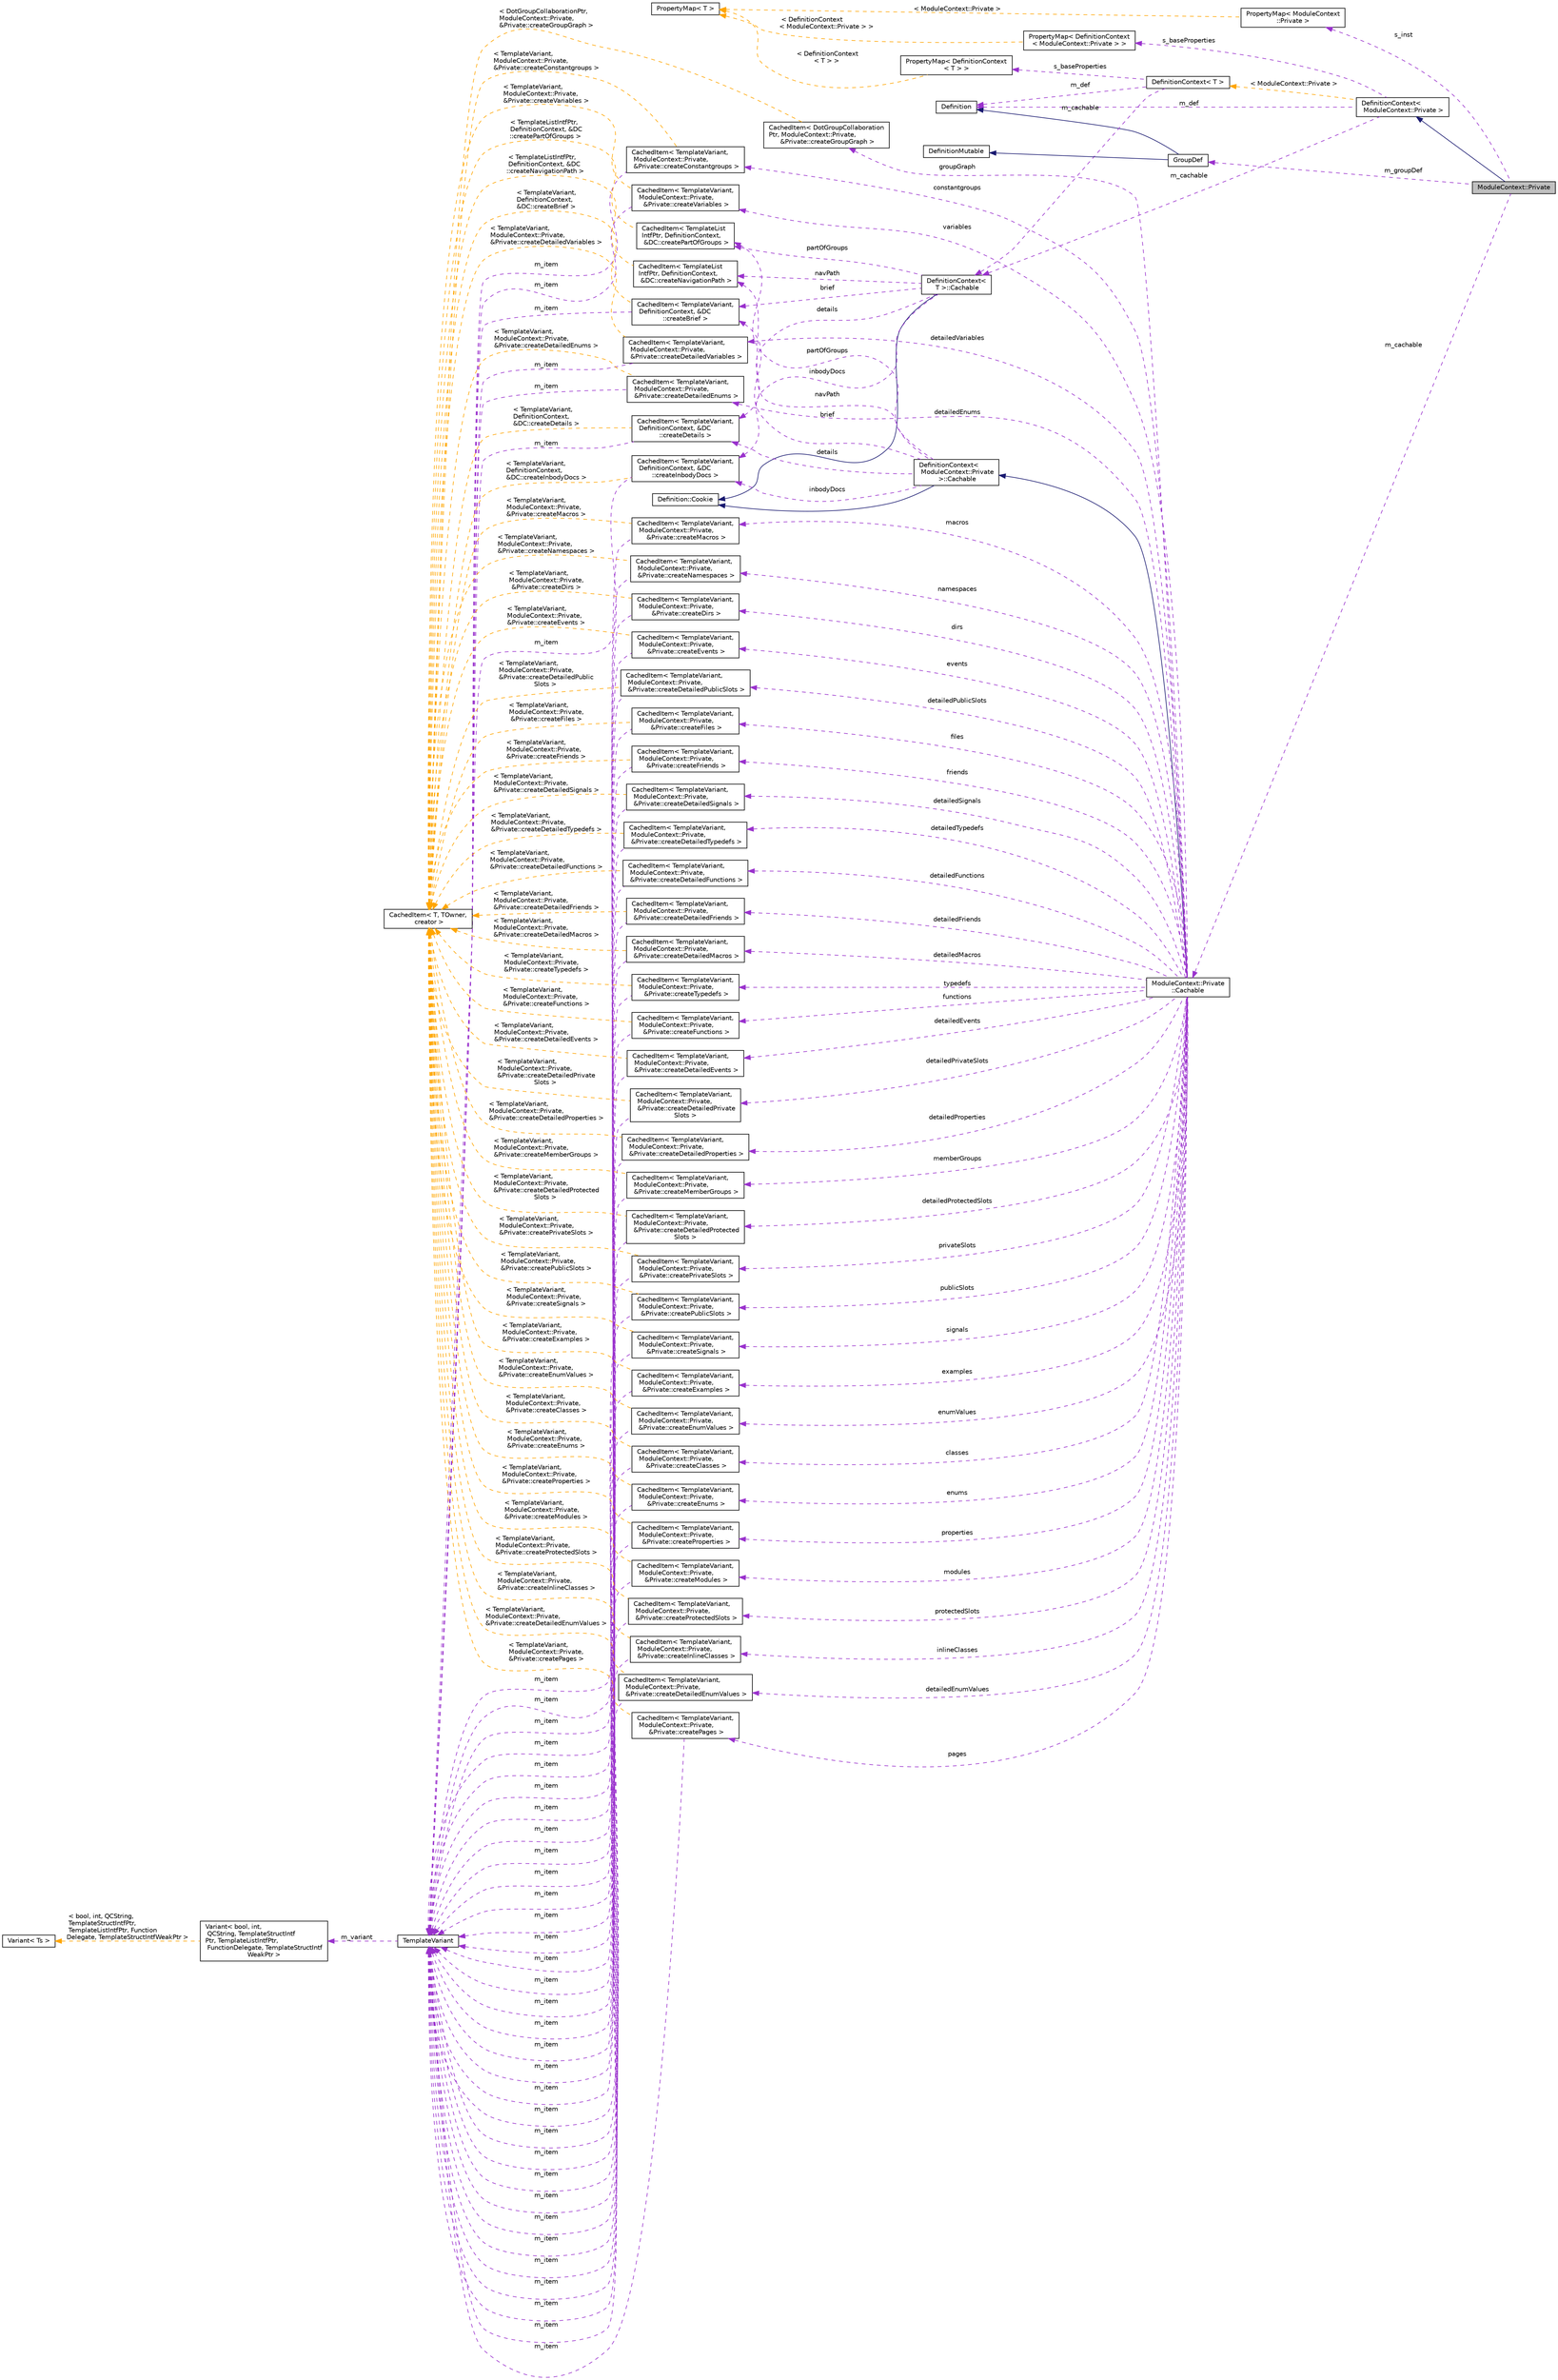 digraph "ModuleContext::Private"
{
 // INTERACTIVE_SVG=YES
 // LATEX_PDF_SIZE
  edge [fontname="Helvetica",fontsize="10",labelfontname="Helvetica",labelfontsize="10"];
  node [fontname="Helvetica",fontsize="10",shape=record];
  rankdir="LR";
  Node1 [label="ModuleContext::Private",height=0.2,width=0.4,color="black", fillcolor="grey75", style="filled", fontcolor="black",tooltip=" "];
  Node2 -> Node1 [dir="back",color="midnightblue",fontsize="10",style="solid",fontname="Helvetica"];
  Node2 [label="DefinitionContext\<\l ModuleContext::Private \>",height=0.2,width=0.4,color="black", fillcolor="white", style="filled",URL="$d6/d49/class_definition_context.html",tooltip=" "];
  Node3 -> Node2 [dir="back",color="darkorchid3",fontsize="10",style="dashed",label=" s_baseProperties" ,fontname="Helvetica"];
  Node3 [label="PropertyMap\< DefinitionContext\l\< ModuleContext::Private \> \>",height=0.2,width=0.4,color="black", fillcolor="white", style="filled",URL="$d5/dbf/class_property_map.html",tooltip=" "];
  Node4 -> Node3 [dir="back",color="orange",fontsize="10",style="dashed",label=" \< DefinitionContext\l\< ModuleContext::Private \> \>" ,fontname="Helvetica"];
  Node4 [label="PropertyMap\< T \>",height=0.2,width=0.4,color="black", fillcolor="white", style="filled",URL="$d5/dbf/class_property_map.html",tooltip="Class representing a mapping of properties and the corresponding getter function."];
  Node5 -> Node2 [dir="back",color="darkorchid3",fontsize="10",style="dashed",label=" m_def" ,fontname="Helvetica"];
  Node5 [label="Definition",height=0.2,width=0.4,color="black", fillcolor="white", style="filled",URL="$d5/dcc/class_definition.html",tooltip="The common base class of all entity definitions found in the sources."];
  Node6 -> Node2 [dir="back",color="darkorchid3",fontsize="10",style="dashed",label=" m_cachable" ,fontname="Helvetica"];
  Node6 [label="DefinitionContext\<\l T \>::Cachable",height=0.2,width=0.4,color="black", fillcolor="white", style="filled",URL="$d9/d7b/struct_definition_context_1_1_cachable.html",tooltip=" "];
  Node7 -> Node6 [dir="back",color="midnightblue",fontsize="10",style="solid",fontname="Helvetica"];
  Node7 [label="Definition::Cookie",height=0.2,width=0.4,color="black", fillcolor="white", style="filled",URL="$d1/d2f/struct_definition_1_1_cookie.html",tooltip=" "];
  Node8 -> Node6 [dir="back",color="darkorchid3",fontsize="10",style="dashed",label=" details" ,fontname="Helvetica"];
  Node8 [label="CachedItem\< TemplateVariant,\l DefinitionContext, &DC\l::createDetails \>",height=0.2,width=0.4,color="black", fillcolor="white", style="filled",URL="$d7/dc1/class_cached_item.html",tooltip=" "];
  Node9 -> Node8 [dir="back",color="darkorchid3",fontsize="10",style="dashed",label=" m_item" ,fontname="Helvetica"];
  Node9 [label="TemplateVariant",height=0.2,width=0.4,color="black", fillcolor="white", style="filled",URL="$d1/dba/class_template_variant.html",tooltip="Variant type which can hold one value of a fixed set of types."];
  Node10 -> Node9 [dir="back",color="darkorchid3",fontsize="10",style="dashed",label=" m_variant" ,fontname="Helvetica"];
  Node10 [label="Variant\< bool, int,\l QCString, TemplateStructIntf\lPtr, TemplateListIntfPtr,\l FunctionDelegate, TemplateStructIntf\lWeakPtr \>",height=0.2,width=0.4,color="black", fillcolor="white", style="filled",URL="$de/d1e/struct_variant.html",tooltip=" "];
  Node11 -> Node10 [dir="back",color="orange",fontsize="10",style="dashed",label=" \< bool, int, QCString,\l TemplateStructIntfPtr,\l TemplateListIntfPtr, Function\lDelegate, TemplateStructIntfWeakPtr \>" ,fontname="Helvetica"];
  Node11 [label="Variant\< Ts \>",height=0.2,width=0.4,color="black", fillcolor="white", style="filled",URL="$de/d1e/struct_variant.html",tooltip="Implementation of a variant container (similar to C++17's std::variant)."];
  Node12 -> Node8 [dir="back",color="orange",fontsize="10",style="dashed",label=" \< TemplateVariant,\l DefinitionContext,\l &DC::createDetails \>" ,fontname="Helvetica"];
  Node12 [label="CachedItem\< T, TOwner,\l creator \>",height=0.2,width=0.4,color="black", fillcolor="white", style="filled",URL="$d7/dc1/class_cached_item.html",tooltip="Wrapper for data that needs to be cached."];
  Node13 -> Node6 [dir="back",color="darkorchid3",fontsize="10",style="dashed",label=" brief" ,fontname="Helvetica"];
  Node13 [label="CachedItem\< TemplateVariant,\l DefinitionContext, &DC\l::createBrief \>",height=0.2,width=0.4,color="black", fillcolor="white", style="filled",URL="$d7/dc1/class_cached_item.html",tooltip=" "];
  Node9 -> Node13 [dir="back",color="darkorchid3",fontsize="10",style="dashed",label=" m_item" ,fontname="Helvetica"];
  Node12 -> Node13 [dir="back",color="orange",fontsize="10",style="dashed",label=" \< TemplateVariant,\l DefinitionContext,\l &DC::createBrief \>" ,fontname="Helvetica"];
  Node14 -> Node6 [dir="back",color="darkorchid3",fontsize="10",style="dashed",label=" navPath" ,fontname="Helvetica"];
  Node14 [label="CachedItem\< TemplateList\lIntfPtr, DefinitionContext,\l &DC::createNavigationPath \>",height=0.2,width=0.4,color="black", fillcolor="white", style="filled",URL="$d7/dc1/class_cached_item.html",tooltip=" "];
  Node12 -> Node14 [dir="back",color="orange",fontsize="10",style="dashed",label=" \< TemplateListIntfPtr,\l DefinitionContext, &DC\l::createNavigationPath \>" ,fontname="Helvetica"];
  Node15 -> Node6 [dir="back",color="darkorchid3",fontsize="10",style="dashed",label=" partOfGroups" ,fontname="Helvetica"];
  Node15 [label="CachedItem\< TemplateList\lIntfPtr, DefinitionContext,\l &DC::createPartOfGroups \>",height=0.2,width=0.4,color="black", fillcolor="white", style="filled",URL="$d7/dc1/class_cached_item.html",tooltip=" "];
  Node12 -> Node15 [dir="back",color="orange",fontsize="10",style="dashed",label=" \< TemplateListIntfPtr,\l DefinitionContext, &DC\l::createPartOfGroups \>" ,fontname="Helvetica"];
  Node16 -> Node6 [dir="back",color="darkorchid3",fontsize="10",style="dashed",label=" inbodyDocs" ,fontname="Helvetica"];
  Node16 [label="CachedItem\< TemplateVariant,\l DefinitionContext, &DC\l::createInbodyDocs \>",height=0.2,width=0.4,color="black", fillcolor="white", style="filled",URL="$d7/dc1/class_cached_item.html",tooltip=" "];
  Node9 -> Node16 [dir="back",color="darkorchid3",fontsize="10",style="dashed",label=" m_item" ,fontname="Helvetica"];
  Node12 -> Node16 [dir="back",color="orange",fontsize="10",style="dashed",label=" \< TemplateVariant,\l DefinitionContext,\l &DC::createInbodyDocs \>" ,fontname="Helvetica"];
  Node17 -> Node2 [dir="back",color="orange",fontsize="10",style="dashed",label=" \< ModuleContext::Private \>" ,fontname="Helvetica"];
  Node17 [label="DefinitionContext\< T \>",height=0.2,width=0.4,color="black", fillcolor="white", style="filled",URL="$d6/d49/class_definition_context.html",tooltip=" "];
  Node5 -> Node17 [dir="back",color="darkorchid3",fontsize="10",style="dashed",label=" m_def" ,fontname="Helvetica"];
  Node18 -> Node17 [dir="back",color="darkorchid3",fontsize="10",style="dashed",label=" s_baseProperties" ,fontname="Helvetica"];
  Node18 [label="PropertyMap\< DefinitionContext\l\< T \> \>",height=0.2,width=0.4,color="black", fillcolor="white", style="filled",URL="$d5/dbf/class_property_map.html",tooltip=" "];
  Node4 -> Node18 [dir="back",color="orange",fontsize="10",style="dashed",label=" \< DefinitionContext\l\< T \> \>" ,fontname="Helvetica"];
  Node6 -> Node17 [dir="back",color="darkorchid3",fontsize="10",style="dashed",label=" m_cachable" ,fontname="Helvetica"];
  Node19 -> Node1 [dir="back",color="darkorchid3",fontsize="10",style="dashed",label=" m_cachable" ,fontname="Helvetica"];
  Node19 [label="ModuleContext::Private\l::Cachable",height=0.2,width=0.4,color="black", fillcolor="white", style="filled",URL="$d4/deb/struct_module_context_1_1_private_1_1_cachable.html",tooltip=" "];
  Node20 -> Node19 [dir="back",color="midnightblue",fontsize="10",style="solid",fontname="Helvetica"];
  Node20 [label="DefinitionContext\<\l ModuleContext::Private\l \>::Cachable",height=0.2,width=0.4,color="black", fillcolor="white", style="filled",URL="$d9/d7b/struct_definition_context_1_1_cachable.html",tooltip=" "];
  Node7 -> Node20 [dir="back",color="midnightblue",fontsize="10",style="solid",fontname="Helvetica"];
  Node8 -> Node20 [dir="back",color="darkorchid3",fontsize="10",style="dashed",label=" details" ,fontname="Helvetica"];
  Node13 -> Node20 [dir="back",color="darkorchid3",fontsize="10",style="dashed",label=" brief" ,fontname="Helvetica"];
  Node14 -> Node20 [dir="back",color="darkorchid3",fontsize="10",style="dashed",label=" navPath" ,fontname="Helvetica"];
  Node15 -> Node20 [dir="back",color="darkorchid3",fontsize="10",style="dashed",label=" partOfGroups" ,fontname="Helvetica"];
  Node16 -> Node20 [dir="back",color="darkorchid3",fontsize="10",style="dashed",label=" inbodyDocs" ,fontname="Helvetica"];
  Node21 -> Node19 [dir="back",color="darkorchid3",fontsize="10",style="dashed",label=" detailedPublicSlots" ,fontname="Helvetica"];
  Node21 [label="CachedItem\< TemplateVariant,\l ModuleContext::Private,\l &Private::createDetailedPublicSlots \>",height=0.2,width=0.4,color="black", fillcolor="white", style="filled",URL="$d7/dc1/class_cached_item.html",tooltip=" "];
  Node9 -> Node21 [dir="back",color="darkorchid3",fontsize="10",style="dashed",label=" m_item" ,fontname="Helvetica"];
  Node12 -> Node21 [dir="back",color="orange",fontsize="10",style="dashed",label=" \< TemplateVariant,\l ModuleContext::Private,\l &Private::createDetailedPublic\lSlots \>" ,fontname="Helvetica"];
  Node22 -> Node19 [dir="back",color="darkorchid3",fontsize="10",style="dashed",label=" files" ,fontname="Helvetica"];
  Node22 [label="CachedItem\< TemplateVariant,\l ModuleContext::Private,\l &Private::createFiles \>",height=0.2,width=0.4,color="black", fillcolor="white", style="filled",URL="$d7/dc1/class_cached_item.html",tooltip=" "];
  Node9 -> Node22 [dir="back",color="darkorchid3",fontsize="10",style="dashed",label=" m_item" ,fontname="Helvetica"];
  Node12 -> Node22 [dir="back",color="orange",fontsize="10",style="dashed",label=" \< TemplateVariant,\l ModuleContext::Private,\l &Private::createFiles \>" ,fontname="Helvetica"];
  Node23 -> Node19 [dir="back",color="darkorchid3",fontsize="10",style="dashed",label=" detailedSignals" ,fontname="Helvetica"];
  Node23 [label="CachedItem\< TemplateVariant,\l ModuleContext::Private,\l &Private::createDetailedSignals \>",height=0.2,width=0.4,color="black", fillcolor="white", style="filled",URL="$d7/dc1/class_cached_item.html",tooltip=" "];
  Node9 -> Node23 [dir="back",color="darkorchid3",fontsize="10",style="dashed",label=" m_item" ,fontname="Helvetica"];
  Node12 -> Node23 [dir="back",color="orange",fontsize="10",style="dashed",label=" \< TemplateVariant,\l ModuleContext::Private,\l &Private::createDetailedSignals \>" ,fontname="Helvetica"];
  Node24 -> Node19 [dir="back",color="darkorchid3",fontsize="10",style="dashed",label=" detailedTypedefs" ,fontname="Helvetica"];
  Node24 [label="CachedItem\< TemplateVariant,\l ModuleContext::Private,\l &Private::createDetailedTypedefs \>",height=0.2,width=0.4,color="black", fillcolor="white", style="filled",URL="$d7/dc1/class_cached_item.html",tooltip=" "];
  Node9 -> Node24 [dir="back",color="darkorchid3",fontsize="10",style="dashed",label=" m_item" ,fontname="Helvetica"];
  Node12 -> Node24 [dir="back",color="orange",fontsize="10",style="dashed",label=" \< TemplateVariant,\l ModuleContext::Private,\l &Private::createDetailedTypedefs \>" ,fontname="Helvetica"];
  Node25 -> Node19 [dir="back",color="darkorchid3",fontsize="10",style="dashed",label=" detailedMacros" ,fontname="Helvetica"];
  Node25 [label="CachedItem\< TemplateVariant,\l ModuleContext::Private,\l &Private::createDetailedMacros \>",height=0.2,width=0.4,color="black", fillcolor="white", style="filled",URL="$d7/dc1/class_cached_item.html",tooltip=" "];
  Node9 -> Node25 [dir="back",color="darkorchid3",fontsize="10",style="dashed",label=" m_item" ,fontname="Helvetica"];
  Node12 -> Node25 [dir="back",color="orange",fontsize="10",style="dashed",label=" \< TemplateVariant,\l ModuleContext::Private,\l &Private::createDetailedMacros \>" ,fontname="Helvetica"];
  Node26 -> Node19 [dir="back",color="darkorchid3",fontsize="10",style="dashed",label=" typedefs" ,fontname="Helvetica"];
  Node26 [label="CachedItem\< TemplateVariant,\l ModuleContext::Private,\l &Private::createTypedefs \>",height=0.2,width=0.4,color="black", fillcolor="white", style="filled",URL="$d7/dc1/class_cached_item.html",tooltip=" "];
  Node9 -> Node26 [dir="back",color="darkorchid3",fontsize="10",style="dashed",label=" m_item" ,fontname="Helvetica"];
  Node12 -> Node26 [dir="back",color="orange",fontsize="10",style="dashed",label=" \< TemplateVariant,\l ModuleContext::Private,\l &Private::createTypedefs \>" ,fontname="Helvetica"];
  Node27 -> Node19 [dir="back",color="darkorchid3",fontsize="10",style="dashed",label=" detailedEvents" ,fontname="Helvetica"];
  Node27 [label="CachedItem\< TemplateVariant,\l ModuleContext::Private,\l &Private::createDetailedEvents \>",height=0.2,width=0.4,color="black", fillcolor="white", style="filled",URL="$d7/dc1/class_cached_item.html",tooltip=" "];
  Node9 -> Node27 [dir="back",color="darkorchid3",fontsize="10",style="dashed",label=" m_item" ,fontname="Helvetica"];
  Node12 -> Node27 [dir="back",color="orange",fontsize="10",style="dashed",label=" \< TemplateVariant,\l ModuleContext::Private,\l &Private::createDetailedEvents \>" ,fontname="Helvetica"];
  Node28 -> Node19 [dir="back",color="darkorchid3",fontsize="10",style="dashed",label=" detailedPrivateSlots" ,fontname="Helvetica"];
  Node28 [label="CachedItem\< TemplateVariant,\l ModuleContext::Private,\l &Private::createDetailedPrivate\lSlots \>",height=0.2,width=0.4,color="black", fillcolor="white", style="filled",URL="$d7/dc1/class_cached_item.html",tooltip=" "];
  Node9 -> Node28 [dir="back",color="darkorchid3",fontsize="10",style="dashed",label=" m_item" ,fontname="Helvetica"];
  Node12 -> Node28 [dir="back",color="orange",fontsize="10",style="dashed",label=" \< TemplateVariant,\l ModuleContext::Private,\l &Private::createDetailedPrivate\lSlots \>" ,fontname="Helvetica"];
  Node29 -> Node19 [dir="back",color="darkorchid3",fontsize="10",style="dashed",label=" memberGroups" ,fontname="Helvetica"];
  Node29 [label="CachedItem\< TemplateVariant,\l ModuleContext::Private,\l &Private::createMemberGroups \>",height=0.2,width=0.4,color="black", fillcolor="white", style="filled",URL="$d7/dc1/class_cached_item.html",tooltip=" "];
  Node9 -> Node29 [dir="back",color="darkorchid3",fontsize="10",style="dashed",label=" m_item" ,fontname="Helvetica"];
  Node12 -> Node29 [dir="back",color="orange",fontsize="10",style="dashed",label=" \< TemplateVariant,\l ModuleContext::Private,\l &Private::createMemberGroups \>" ,fontname="Helvetica"];
  Node30 -> Node19 [dir="back",color="darkorchid3",fontsize="10",style="dashed",label=" publicSlots" ,fontname="Helvetica"];
  Node30 [label="CachedItem\< TemplateVariant,\l ModuleContext::Private,\l &Private::createPublicSlots \>",height=0.2,width=0.4,color="black", fillcolor="white", style="filled",URL="$d7/dc1/class_cached_item.html",tooltip=" "];
  Node9 -> Node30 [dir="back",color="darkorchid3",fontsize="10",style="dashed",label=" m_item" ,fontname="Helvetica"];
  Node12 -> Node30 [dir="back",color="orange",fontsize="10",style="dashed",label=" \< TemplateVariant,\l ModuleContext::Private,\l &Private::createPublicSlots \>" ,fontname="Helvetica"];
  Node31 -> Node19 [dir="back",color="darkorchid3",fontsize="10",style="dashed",label=" signals" ,fontname="Helvetica"];
  Node31 [label="CachedItem\< TemplateVariant,\l ModuleContext::Private,\l &Private::createSignals \>",height=0.2,width=0.4,color="black", fillcolor="white", style="filled",URL="$d7/dc1/class_cached_item.html",tooltip=" "];
  Node9 -> Node31 [dir="back",color="darkorchid3",fontsize="10",style="dashed",label=" m_item" ,fontname="Helvetica"];
  Node12 -> Node31 [dir="back",color="orange",fontsize="10",style="dashed",label=" \< TemplateVariant,\l ModuleContext::Private,\l &Private::createSignals \>" ,fontname="Helvetica"];
  Node32 -> Node19 [dir="back",color="darkorchid3",fontsize="10",style="dashed",label=" enums" ,fontname="Helvetica"];
  Node32 [label="CachedItem\< TemplateVariant,\l ModuleContext::Private,\l &Private::createEnums \>",height=0.2,width=0.4,color="black", fillcolor="white", style="filled",URL="$d7/dc1/class_cached_item.html",tooltip=" "];
  Node9 -> Node32 [dir="back",color="darkorchid3",fontsize="10",style="dashed",label=" m_item" ,fontname="Helvetica"];
  Node12 -> Node32 [dir="back",color="orange",fontsize="10",style="dashed",label=" \< TemplateVariant,\l ModuleContext::Private,\l &Private::createEnums \>" ,fontname="Helvetica"];
  Node33 -> Node19 [dir="back",color="darkorchid3",fontsize="10",style="dashed",label=" properties" ,fontname="Helvetica"];
  Node33 [label="CachedItem\< TemplateVariant,\l ModuleContext::Private,\l &Private::createProperties \>",height=0.2,width=0.4,color="black", fillcolor="white", style="filled",URL="$d7/dc1/class_cached_item.html",tooltip=" "];
  Node9 -> Node33 [dir="back",color="darkorchid3",fontsize="10",style="dashed",label=" m_item" ,fontname="Helvetica"];
  Node12 -> Node33 [dir="back",color="orange",fontsize="10",style="dashed",label=" \< TemplateVariant,\l ModuleContext::Private,\l &Private::createProperties \>" ,fontname="Helvetica"];
  Node34 -> Node19 [dir="back",color="darkorchid3",fontsize="10",style="dashed",label=" protectedSlots" ,fontname="Helvetica"];
  Node34 [label="CachedItem\< TemplateVariant,\l ModuleContext::Private,\l &Private::createProtectedSlots \>",height=0.2,width=0.4,color="black", fillcolor="white", style="filled",URL="$d7/dc1/class_cached_item.html",tooltip=" "];
  Node9 -> Node34 [dir="back",color="darkorchid3",fontsize="10",style="dashed",label=" m_item" ,fontname="Helvetica"];
  Node12 -> Node34 [dir="back",color="orange",fontsize="10",style="dashed",label=" \< TemplateVariant,\l ModuleContext::Private,\l &Private::createProtectedSlots \>" ,fontname="Helvetica"];
  Node35 -> Node19 [dir="back",color="darkorchid3",fontsize="10",style="dashed",label=" pages" ,fontname="Helvetica"];
  Node35 [label="CachedItem\< TemplateVariant,\l ModuleContext::Private,\l &Private::createPages \>",height=0.2,width=0.4,color="black", fillcolor="white", style="filled",URL="$d7/dc1/class_cached_item.html",tooltip=" "];
  Node9 -> Node35 [dir="back",color="darkorchid3",fontsize="10",style="dashed",label=" m_item" ,fontname="Helvetica"];
  Node12 -> Node35 [dir="back",color="orange",fontsize="10",style="dashed",label=" \< TemplateVariant,\l ModuleContext::Private,\l &Private::createPages \>" ,fontname="Helvetica"];
  Node36 -> Node19 [dir="back",color="darkorchid3",fontsize="10",style="dashed",label=" constantgroups" ,fontname="Helvetica"];
  Node36 [label="CachedItem\< TemplateVariant,\l ModuleContext::Private,\l &Private::createConstantgroups \>",height=0.2,width=0.4,color="black", fillcolor="white", style="filled",URL="$d7/dc1/class_cached_item.html",tooltip=" "];
  Node9 -> Node36 [dir="back",color="darkorchid3",fontsize="10",style="dashed",label=" m_item" ,fontname="Helvetica"];
  Node12 -> Node36 [dir="back",color="orange",fontsize="10",style="dashed",label=" \< TemplateVariant,\l ModuleContext::Private,\l &Private::createConstantgroups \>" ,fontname="Helvetica"];
  Node37 -> Node19 [dir="back",color="darkorchid3",fontsize="10",style="dashed",label=" detailedVariables" ,fontname="Helvetica"];
  Node37 [label="CachedItem\< TemplateVariant,\l ModuleContext::Private,\l &Private::createDetailedVariables \>",height=0.2,width=0.4,color="black", fillcolor="white", style="filled",URL="$d7/dc1/class_cached_item.html",tooltip=" "];
  Node9 -> Node37 [dir="back",color="darkorchid3",fontsize="10",style="dashed",label=" m_item" ,fontname="Helvetica"];
  Node12 -> Node37 [dir="back",color="orange",fontsize="10",style="dashed",label=" \< TemplateVariant,\l ModuleContext::Private,\l &Private::createDetailedVariables \>" ,fontname="Helvetica"];
  Node38 -> Node19 [dir="back",color="darkorchid3",fontsize="10",style="dashed",label=" detailedFunctions" ,fontname="Helvetica"];
  Node38 [label="CachedItem\< TemplateVariant,\l ModuleContext::Private,\l &Private::createDetailedFunctions \>",height=0.2,width=0.4,color="black", fillcolor="white", style="filled",URL="$d7/dc1/class_cached_item.html",tooltip=" "];
  Node9 -> Node38 [dir="back",color="darkorchid3",fontsize="10",style="dashed",label=" m_item" ,fontname="Helvetica"];
  Node12 -> Node38 [dir="back",color="orange",fontsize="10",style="dashed",label=" \< TemplateVariant,\l ModuleContext::Private,\l &Private::createDetailedFunctions \>" ,fontname="Helvetica"];
  Node39 -> Node19 [dir="back",color="darkorchid3",fontsize="10",style="dashed",label=" functions" ,fontname="Helvetica"];
  Node39 [label="CachedItem\< TemplateVariant,\l ModuleContext::Private,\l &Private::createFunctions \>",height=0.2,width=0.4,color="black", fillcolor="white", style="filled",URL="$d7/dc1/class_cached_item.html",tooltip=" "];
  Node9 -> Node39 [dir="back",color="darkorchid3",fontsize="10",style="dashed",label=" m_item" ,fontname="Helvetica"];
  Node12 -> Node39 [dir="back",color="orange",fontsize="10",style="dashed",label=" \< TemplateVariant,\l ModuleContext::Private,\l &Private::createFunctions \>" ,fontname="Helvetica"];
  Node40 -> Node19 [dir="back",color="darkorchid3",fontsize="10",style="dashed",label=" detailedProperties" ,fontname="Helvetica"];
  Node40 [label="CachedItem\< TemplateVariant,\l ModuleContext::Private,\l &Private::createDetailedProperties \>",height=0.2,width=0.4,color="black", fillcolor="white", style="filled",URL="$d7/dc1/class_cached_item.html",tooltip=" "];
  Node9 -> Node40 [dir="back",color="darkorchid3",fontsize="10",style="dashed",label=" m_item" ,fontname="Helvetica"];
  Node12 -> Node40 [dir="back",color="orange",fontsize="10",style="dashed",label=" \< TemplateVariant,\l ModuleContext::Private,\l &Private::createDetailedProperties \>" ,fontname="Helvetica"];
  Node41 -> Node19 [dir="back",color="darkorchid3",fontsize="10",style="dashed",label=" privateSlots" ,fontname="Helvetica"];
  Node41 [label="CachedItem\< TemplateVariant,\l ModuleContext::Private,\l &Private::createPrivateSlots \>",height=0.2,width=0.4,color="black", fillcolor="white", style="filled",URL="$d7/dc1/class_cached_item.html",tooltip=" "];
  Node9 -> Node41 [dir="back",color="darkorchid3",fontsize="10",style="dashed",label=" m_item" ,fontname="Helvetica"];
  Node12 -> Node41 [dir="back",color="orange",fontsize="10",style="dashed",label=" \< TemplateVariant,\l ModuleContext::Private,\l &Private::createPrivateSlots \>" ,fontname="Helvetica"];
  Node42 -> Node19 [dir="back",color="darkorchid3",fontsize="10",style="dashed",label=" examples" ,fontname="Helvetica"];
  Node42 [label="CachedItem\< TemplateVariant,\l ModuleContext::Private,\l &Private::createExamples \>",height=0.2,width=0.4,color="black", fillcolor="white", style="filled",URL="$d7/dc1/class_cached_item.html",tooltip=" "];
  Node9 -> Node42 [dir="back",color="darkorchid3",fontsize="10",style="dashed",label=" m_item" ,fontname="Helvetica"];
  Node12 -> Node42 [dir="back",color="orange",fontsize="10",style="dashed",label=" \< TemplateVariant,\l ModuleContext::Private,\l &Private::createExamples \>" ,fontname="Helvetica"];
  Node43 -> Node19 [dir="back",color="darkorchid3",fontsize="10",style="dashed",label=" modules" ,fontname="Helvetica"];
  Node43 [label="CachedItem\< TemplateVariant,\l ModuleContext::Private,\l &Private::createModules \>",height=0.2,width=0.4,color="black", fillcolor="white", style="filled",URL="$d7/dc1/class_cached_item.html",tooltip=" "];
  Node9 -> Node43 [dir="back",color="darkorchid3",fontsize="10",style="dashed",label=" m_item" ,fontname="Helvetica"];
  Node12 -> Node43 [dir="back",color="orange",fontsize="10",style="dashed",label=" \< TemplateVariant,\l ModuleContext::Private,\l &Private::createModules \>" ,fontname="Helvetica"];
  Node44 -> Node19 [dir="back",color="darkorchid3",fontsize="10",style="dashed",label=" inlineClasses" ,fontname="Helvetica"];
  Node44 [label="CachedItem\< TemplateVariant,\l ModuleContext::Private,\l &Private::createInlineClasses \>",height=0.2,width=0.4,color="black", fillcolor="white", style="filled",URL="$d7/dc1/class_cached_item.html",tooltip=" "];
  Node9 -> Node44 [dir="back",color="darkorchid3",fontsize="10",style="dashed",label=" m_item" ,fontname="Helvetica"];
  Node12 -> Node44 [dir="back",color="orange",fontsize="10",style="dashed",label=" \< TemplateVariant,\l ModuleContext::Private,\l &Private::createInlineClasses \>" ,fontname="Helvetica"];
  Node45 -> Node19 [dir="back",color="darkorchid3",fontsize="10",style="dashed",label=" variables" ,fontname="Helvetica"];
  Node45 [label="CachedItem\< TemplateVariant,\l ModuleContext::Private,\l &Private::createVariables \>",height=0.2,width=0.4,color="black", fillcolor="white", style="filled",URL="$d7/dc1/class_cached_item.html",tooltip=" "];
  Node9 -> Node45 [dir="back",color="darkorchid3",fontsize="10",style="dashed",label=" m_item" ,fontname="Helvetica"];
  Node12 -> Node45 [dir="back",color="orange",fontsize="10",style="dashed",label=" \< TemplateVariant,\l ModuleContext::Private,\l &Private::createVariables \>" ,fontname="Helvetica"];
  Node46 -> Node19 [dir="back",color="darkorchid3",fontsize="10",style="dashed",label=" macros" ,fontname="Helvetica"];
  Node46 [label="CachedItem\< TemplateVariant,\l ModuleContext::Private,\l &Private::createMacros \>",height=0.2,width=0.4,color="black", fillcolor="white", style="filled",URL="$d7/dc1/class_cached_item.html",tooltip=" "];
  Node9 -> Node46 [dir="back",color="darkorchid3",fontsize="10",style="dashed",label=" m_item" ,fontname="Helvetica"];
  Node12 -> Node46 [dir="back",color="orange",fontsize="10",style="dashed",label=" \< TemplateVariant,\l ModuleContext::Private,\l &Private::createMacros \>" ,fontname="Helvetica"];
  Node47 -> Node19 [dir="back",color="darkorchid3",fontsize="10",style="dashed",label=" namespaces" ,fontname="Helvetica"];
  Node47 [label="CachedItem\< TemplateVariant,\l ModuleContext::Private,\l &Private::createNamespaces \>",height=0.2,width=0.4,color="black", fillcolor="white", style="filled",URL="$d7/dc1/class_cached_item.html",tooltip=" "];
  Node9 -> Node47 [dir="back",color="darkorchid3",fontsize="10",style="dashed",label=" m_item" ,fontname="Helvetica"];
  Node12 -> Node47 [dir="back",color="orange",fontsize="10",style="dashed",label=" \< TemplateVariant,\l ModuleContext::Private,\l &Private::createNamespaces \>" ,fontname="Helvetica"];
  Node48 -> Node19 [dir="back",color="darkorchid3",fontsize="10",style="dashed",label=" detailedProtectedSlots" ,fontname="Helvetica"];
  Node48 [label="CachedItem\< TemplateVariant,\l ModuleContext::Private,\l &Private::createDetailedProtected\lSlots \>",height=0.2,width=0.4,color="black", fillcolor="white", style="filled",URL="$d7/dc1/class_cached_item.html",tooltip=" "];
  Node9 -> Node48 [dir="back",color="darkorchid3",fontsize="10",style="dashed",label=" m_item" ,fontname="Helvetica"];
  Node12 -> Node48 [dir="back",color="orange",fontsize="10",style="dashed",label=" \< TemplateVariant,\l ModuleContext::Private,\l &Private::createDetailedProtected\lSlots \>" ,fontname="Helvetica"];
  Node49 -> Node19 [dir="back",color="darkorchid3",fontsize="10",style="dashed",label=" enumValues" ,fontname="Helvetica"];
  Node49 [label="CachedItem\< TemplateVariant,\l ModuleContext::Private,\l &Private::createEnumValues \>",height=0.2,width=0.4,color="black", fillcolor="white", style="filled",URL="$d7/dc1/class_cached_item.html",tooltip=" "];
  Node9 -> Node49 [dir="back",color="darkorchid3",fontsize="10",style="dashed",label=" m_item" ,fontname="Helvetica"];
  Node12 -> Node49 [dir="back",color="orange",fontsize="10",style="dashed",label=" \< TemplateVariant,\l ModuleContext::Private,\l &Private::createEnumValues \>" ,fontname="Helvetica"];
  Node50 -> Node19 [dir="back",color="darkorchid3",fontsize="10",style="dashed",label=" detailedEnumValues" ,fontname="Helvetica"];
  Node50 [label="CachedItem\< TemplateVariant,\l ModuleContext::Private,\l &Private::createDetailedEnumValues \>",height=0.2,width=0.4,color="black", fillcolor="white", style="filled",URL="$d7/dc1/class_cached_item.html",tooltip=" "];
  Node9 -> Node50 [dir="back",color="darkorchid3",fontsize="10",style="dashed",label=" m_item" ,fontname="Helvetica"];
  Node12 -> Node50 [dir="back",color="orange",fontsize="10",style="dashed",label=" \< TemplateVariant,\l ModuleContext::Private,\l &Private::createDetailedEnumValues \>" ,fontname="Helvetica"];
  Node51 -> Node19 [dir="back",color="darkorchid3",fontsize="10",style="dashed",label=" detailedEnums" ,fontname="Helvetica"];
  Node51 [label="CachedItem\< TemplateVariant,\l ModuleContext::Private,\l &Private::createDetailedEnums \>",height=0.2,width=0.4,color="black", fillcolor="white", style="filled",URL="$d7/dc1/class_cached_item.html",tooltip=" "];
  Node9 -> Node51 [dir="back",color="darkorchid3",fontsize="10",style="dashed",label=" m_item" ,fontname="Helvetica"];
  Node12 -> Node51 [dir="back",color="orange",fontsize="10",style="dashed",label=" \< TemplateVariant,\l ModuleContext::Private,\l &Private::createDetailedEnums \>" ,fontname="Helvetica"];
  Node52 -> Node19 [dir="back",color="darkorchid3",fontsize="10",style="dashed",label=" events" ,fontname="Helvetica"];
  Node52 [label="CachedItem\< TemplateVariant,\l ModuleContext::Private,\l &Private::createEvents \>",height=0.2,width=0.4,color="black", fillcolor="white", style="filled",URL="$d7/dc1/class_cached_item.html",tooltip=" "];
  Node9 -> Node52 [dir="back",color="darkorchid3",fontsize="10",style="dashed",label=" m_item" ,fontname="Helvetica"];
  Node12 -> Node52 [dir="back",color="orange",fontsize="10",style="dashed",label=" \< TemplateVariant,\l ModuleContext::Private,\l &Private::createEvents \>" ,fontname="Helvetica"];
  Node53 -> Node19 [dir="back",color="darkorchid3",fontsize="10",style="dashed",label=" classes" ,fontname="Helvetica"];
  Node53 [label="CachedItem\< TemplateVariant,\l ModuleContext::Private,\l &Private::createClasses \>",height=0.2,width=0.4,color="black", fillcolor="white", style="filled",URL="$d7/dc1/class_cached_item.html",tooltip=" "];
  Node9 -> Node53 [dir="back",color="darkorchid3",fontsize="10",style="dashed",label=" m_item" ,fontname="Helvetica"];
  Node12 -> Node53 [dir="back",color="orange",fontsize="10",style="dashed",label=" \< TemplateVariant,\l ModuleContext::Private,\l &Private::createClasses \>" ,fontname="Helvetica"];
  Node54 -> Node19 [dir="back",color="darkorchid3",fontsize="10",style="dashed",label=" detailedFriends" ,fontname="Helvetica"];
  Node54 [label="CachedItem\< TemplateVariant,\l ModuleContext::Private,\l &Private::createDetailedFriends \>",height=0.2,width=0.4,color="black", fillcolor="white", style="filled",URL="$d7/dc1/class_cached_item.html",tooltip=" "];
  Node9 -> Node54 [dir="back",color="darkorchid3",fontsize="10",style="dashed",label=" m_item" ,fontname="Helvetica"];
  Node12 -> Node54 [dir="back",color="orange",fontsize="10",style="dashed",label=" \< TemplateVariant,\l ModuleContext::Private,\l &Private::createDetailedFriends \>" ,fontname="Helvetica"];
  Node55 -> Node19 [dir="back",color="darkorchid3",fontsize="10",style="dashed",label=" groupGraph" ,fontname="Helvetica"];
  Node55 [label="CachedItem\< DotGroupCollaboration\lPtr, ModuleContext::Private,\l &Private::createGroupGraph \>",height=0.2,width=0.4,color="black", fillcolor="white", style="filled",URL="$d7/dc1/class_cached_item.html",tooltip=" "];
  Node12 -> Node55 [dir="back",color="orange",fontsize="10",style="dashed",label=" \< DotGroupCollaborationPtr,\l ModuleContext::Private,\l &Private::createGroupGraph \>" ,fontname="Helvetica"];
  Node56 -> Node19 [dir="back",color="darkorchid3",fontsize="10",style="dashed",label=" friends" ,fontname="Helvetica"];
  Node56 [label="CachedItem\< TemplateVariant,\l ModuleContext::Private,\l &Private::createFriends \>",height=0.2,width=0.4,color="black", fillcolor="white", style="filled",URL="$d7/dc1/class_cached_item.html",tooltip=" "];
  Node9 -> Node56 [dir="back",color="darkorchid3",fontsize="10",style="dashed",label=" m_item" ,fontname="Helvetica"];
  Node12 -> Node56 [dir="back",color="orange",fontsize="10",style="dashed",label=" \< TemplateVariant,\l ModuleContext::Private,\l &Private::createFriends \>" ,fontname="Helvetica"];
  Node57 -> Node19 [dir="back",color="darkorchid3",fontsize="10",style="dashed",label=" dirs" ,fontname="Helvetica"];
  Node57 [label="CachedItem\< TemplateVariant,\l ModuleContext::Private,\l &Private::createDirs \>",height=0.2,width=0.4,color="black", fillcolor="white", style="filled",URL="$d7/dc1/class_cached_item.html",tooltip=" "];
  Node9 -> Node57 [dir="back",color="darkorchid3",fontsize="10",style="dashed",label=" m_item" ,fontname="Helvetica"];
  Node12 -> Node57 [dir="back",color="orange",fontsize="10",style="dashed",label=" \< TemplateVariant,\l ModuleContext::Private,\l &Private::createDirs \>" ,fontname="Helvetica"];
  Node58 -> Node1 [dir="back",color="darkorchid3",fontsize="10",style="dashed",label=" m_groupDef" ,fontname="Helvetica"];
  Node58 [label="GroupDef",height=0.2,width=0.4,color="black", fillcolor="white", style="filled",URL="$d8/d09/class_group_def.html",tooltip="A model of a group of symbols."];
  Node59 -> Node58 [dir="back",color="midnightblue",fontsize="10",style="solid",fontname="Helvetica"];
  Node59 [label="DefinitionMutable",height=0.2,width=0.4,color="black", fillcolor="white", style="filled",URL="$d0/d46/class_definition_mutable.html",tooltip=" "];
  Node5 -> Node58 [dir="back",color="midnightblue",fontsize="10",style="solid",fontname="Helvetica"];
  Node60 -> Node1 [dir="back",color="darkorchid3",fontsize="10",style="dashed",label=" s_inst" ,fontname="Helvetica"];
  Node60 [label="PropertyMap\< ModuleContext\l::Private \>",height=0.2,width=0.4,color="black", fillcolor="white", style="filled",URL="$d5/dbf/class_property_map.html",tooltip=" "];
  Node4 -> Node60 [dir="back",color="orange",fontsize="10",style="dashed",label=" \< ModuleContext::Private \>" ,fontname="Helvetica"];
}
